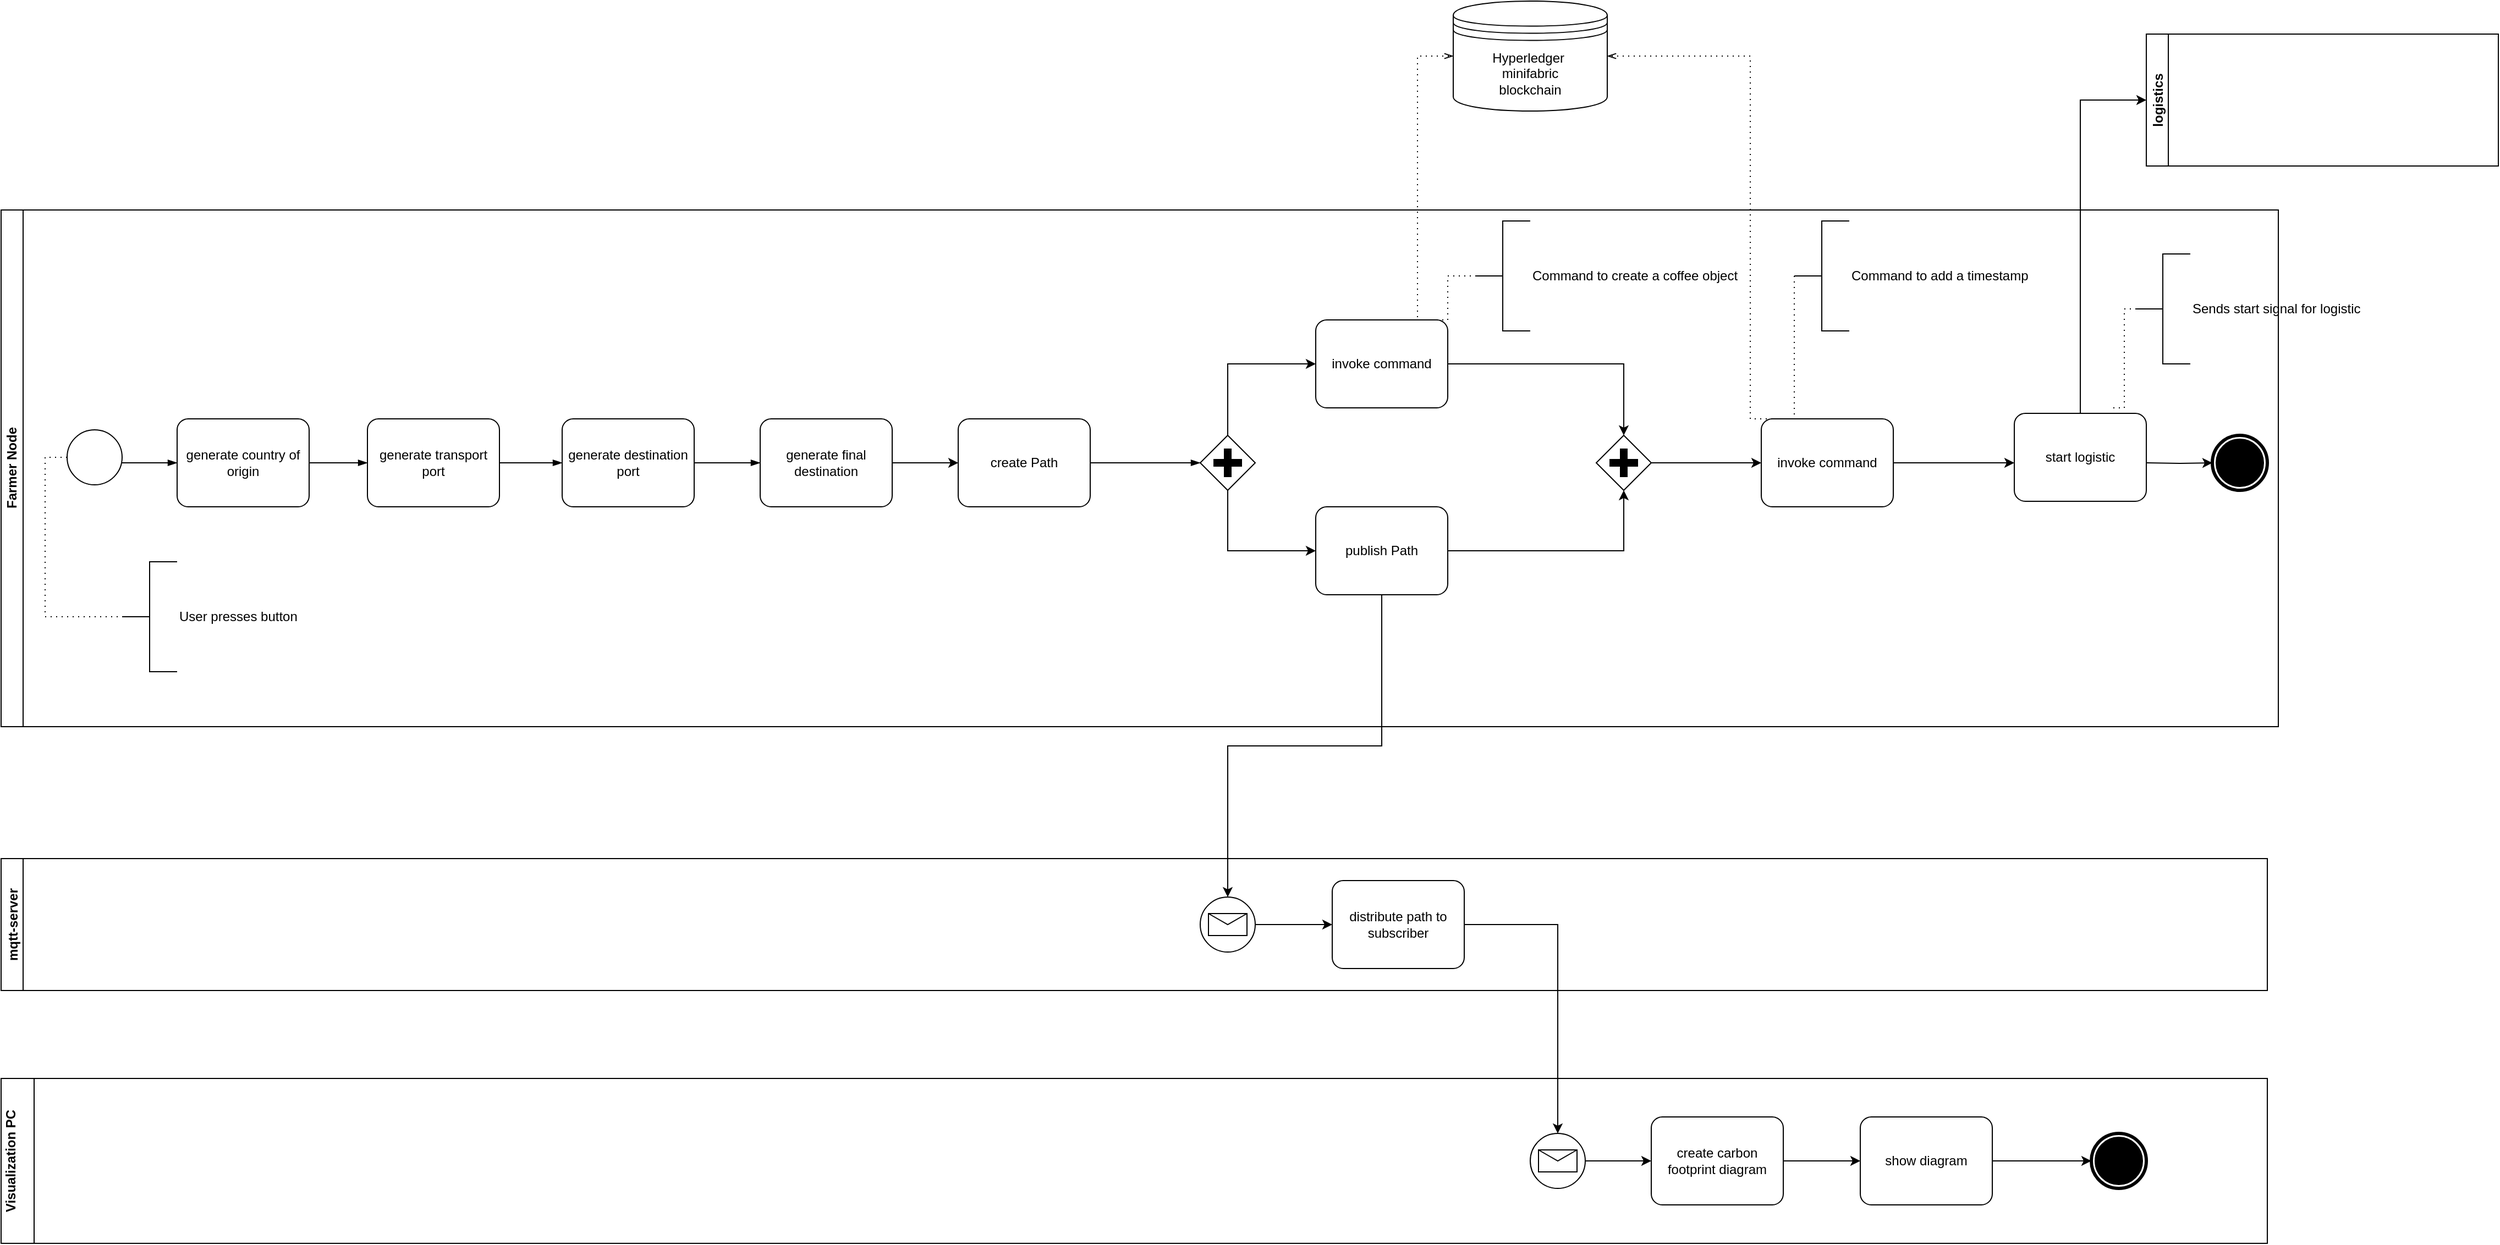 <mxfile version="15.4.0" type="device"><diagram id="prtHgNgQTEPvFCAcTncT" name="Page-1"><mxGraphModel dx="1351" dy="856" grid="1" gridSize="10" guides="1" tooltips="1" connect="1" arrows="1" fold="1" page="1" pageScale="1" pageWidth="827" pageHeight="1169" math="0" shadow="0"><root><mxCell id="0"/><mxCell id="1" parent="0"/><mxCell id="dNxyNK7c78bLwvsdeMH5-20" value="Farmer Node" style="swimlane;html=1;startSize=20;horizontal=0;" parent="1" vertex="1"><mxGeometry x="90" y="200" width="2070" height="470" as="geometry"/></mxCell><mxCell id="51HmH51Qey8qBl8EBwbI-4" value="" style="points=[[0.145,0.145,0],[0.5,0,0],[0.855,0.145,0],[1,0.5,0],[0.855,0.855,0],[0.5,1,0],[0.145,0.855,0],[0,0.5,0]];shape=mxgraph.bpmn.event;html=1;verticalLabelPosition=bottom;labelBackgroundColor=#ffffff;verticalAlign=top;align=center;perimeter=ellipsePerimeter;outlineConnect=0;aspect=fixed;outline=standard;symbol=general;" vertex="1" parent="dNxyNK7c78bLwvsdeMH5-20"><mxGeometry x="60" y="200" width="50" height="50" as="geometry"/></mxCell><mxCell id="51HmH51Qey8qBl8EBwbI-5" value="generate country of origin" style="points=[[0.25,0,0],[0.5,0,0],[0.75,0,0],[1,0.25,0],[1,0.5,0],[1,0.75,0],[0.75,1,0],[0.5,1,0],[0.25,1,0],[0,0.75,0],[0,0.5,0],[0,0.25,0]];shape=mxgraph.bpmn.task;whiteSpace=wrap;rectStyle=rounded;size=10;taskMarker=abstract;" vertex="1" parent="dNxyNK7c78bLwvsdeMH5-20"><mxGeometry x="160" y="190" width="120" height="80" as="geometry"/></mxCell><mxCell id="51HmH51Qey8qBl8EBwbI-6" value="generate transport port" style="points=[[0.25,0,0],[0.5,0,0],[0.75,0,0],[1,0.25,0],[1,0.5,0],[1,0.75,0],[0.75,1,0],[0.5,1,0],[0.25,1,0],[0,0.75,0],[0,0.5,0],[0,0.25,0]];shape=mxgraph.bpmn.task;whiteSpace=wrap;rectStyle=rounded;size=10;taskMarker=abstract;" vertex="1" parent="dNxyNK7c78bLwvsdeMH5-20"><mxGeometry x="333" y="190" width="120" height="80" as="geometry"/></mxCell><mxCell id="51HmH51Qey8qBl8EBwbI-19" style="edgeStyle=orthogonalEdgeStyle;rounded=0;orthogonalLoop=1;jettySize=auto;html=1;entryX=0;entryY=0.5;entryDx=0;entryDy=0;entryPerimeter=0;" edge="1" parent="dNxyNK7c78bLwvsdeMH5-20" source="51HmH51Qey8qBl8EBwbI-7" target="51HmH51Qey8qBl8EBwbI-17"><mxGeometry relative="1" as="geometry"/></mxCell><mxCell id="51HmH51Qey8qBl8EBwbI-7" value="generate destination port" style="points=[[0.25,0,0],[0.5,0,0],[0.75,0,0],[1,0.25,0],[1,0.5,0],[1,0.75,0],[0.75,1,0],[0.5,1,0],[0.25,1,0],[0,0.75,0],[0,0.5,0],[0,0.25,0]];shape=mxgraph.bpmn.task;whiteSpace=wrap;rectStyle=rounded;size=10;taskMarker=abstract;" vertex="1" parent="dNxyNK7c78bLwvsdeMH5-20"><mxGeometry x="510" y="190" width="120" height="80" as="geometry"/></mxCell><mxCell id="51HmH51Qey8qBl8EBwbI-8" value="generate final destination" style="points=[[0.25,0,0],[0.5,0,0],[0.75,0,0],[1,0.25,0],[1,0.5,0],[1,0.75,0],[0.75,1,0],[0.5,1,0],[0.25,1,0],[0,0.75,0],[0,0.5,0],[0,0.25,0]];shape=mxgraph.bpmn.task;whiteSpace=wrap;rectStyle=rounded;size=10;taskMarker=abstract;" vertex="1" parent="dNxyNK7c78bLwvsdeMH5-20"><mxGeometry x="690" y="190" width="120" height="80" as="geometry"/></mxCell><mxCell id="51HmH51Qey8qBl8EBwbI-10" value="" style="edgeStyle=elbowEdgeStyle;fontSize=12;html=1;endArrow=blockThin;endFill=1;rounded=0;exitX=1;exitY=0.5;exitDx=0;exitDy=0;exitPerimeter=0;entryX=0;entryY=0.5;entryDx=0;entryDy=0;entryPerimeter=0;" edge="1" parent="dNxyNK7c78bLwvsdeMH5-20" source="51HmH51Qey8qBl8EBwbI-5" target="51HmH51Qey8qBl8EBwbI-6"><mxGeometry width="160" relative="1" as="geometry"><mxPoint x="420" y="170" as="sourcePoint"/><mxPoint x="580" y="170" as="targetPoint"/></mxGeometry></mxCell><mxCell id="51HmH51Qey8qBl8EBwbI-12" value="" style="edgeStyle=elbowEdgeStyle;fontSize=12;html=1;endArrow=blockThin;endFill=1;rounded=0;exitX=1;exitY=0.5;exitDx=0;exitDy=0;exitPerimeter=0;entryX=0;entryY=0.5;entryDx=0;entryDy=0;entryPerimeter=0;" edge="1" parent="dNxyNK7c78bLwvsdeMH5-20" source="51HmH51Qey8qBl8EBwbI-7" target="51HmH51Qey8qBl8EBwbI-8"><mxGeometry width="160" relative="1" as="geometry"><mxPoint x="420" y="170" as="sourcePoint"/><mxPoint x="580" y="170" as="targetPoint"/></mxGeometry></mxCell><mxCell id="51HmH51Qey8qBl8EBwbI-13" value="User presses button&lt;br&gt;" style="html=1;shape=mxgraph.flowchart.annotation_2;align=left;labelPosition=right;" vertex="1" parent="dNxyNK7c78bLwvsdeMH5-20"><mxGeometry x="110" y="320" width="50" height="100" as="geometry"/></mxCell><mxCell id="51HmH51Qey8qBl8EBwbI-16" value="" style="edgeStyle=elbowEdgeStyle;fontSize=12;html=1;endFill=0;startFill=0;endSize=6;startSize=6;dashed=1;dashPattern=1 4;endArrow=none;startArrow=none;rounded=0;exitX=0;exitY=0.5;exitDx=0;exitDy=0;exitPerimeter=0;entryX=0;entryY=0.5;entryDx=0;entryDy=0;entryPerimeter=0;" edge="1" parent="dNxyNK7c78bLwvsdeMH5-20" source="51HmH51Qey8qBl8EBwbI-4" target="51HmH51Qey8qBl8EBwbI-13"><mxGeometry width="160" relative="1" as="geometry"><mxPoint x="45" y="205" as="sourcePoint"/><mxPoint x="430" y="120" as="targetPoint"/><Array as="points"><mxPoint x="40" y="320"/></Array></mxGeometry></mxCell><mxCell id="51HmH51Qey8qBl8EBwbI-17" value="create Path" style="points=[[0.25,0,0],[0.5,0,0],[0.75,0,0],[1,0.25,0],[1,0.5,0],[1,0.75,0],[0.75,1,0],[0.5,1,0],[0.25,1,0],[0,0.75,0],[0,0.5,0],[0,0.25,0]];shape=mxgraph.bpmn.task;whiteSpace=wrap;rectStyle=rounded;size=10;taskMarker=abstract;" vertex="1" parent="dNxyNK7c78bLwvsdeMH5-20"><mxGeometry x="870" y="190" width="120" height="80" as="geometry"/></mxCell><mxCell id="51HmH51Qey8qBl8EBwbI-9" value="" style="edgeStyle=elbowEdgeStyle;fontSize=12;html=1;endArrow=blockThin;endFill=1;rounded=0;exitX=1;exitY=0.5;exitDx=0;exitDy=0;exitPerimeter=0;entryX=0;entryY=0.5;entryDx=0;entryDy=0;entryPerimeter=0;" edge="1" parent="dNxyNK7c78bLwvsdeMH5-20" target="51HmH51Qey8qBl8EBwbI-5"><mxGeometry width="160" relative="1" as="geometry"><mxPoint x="110" y="230" as="sourcePoint"/><mxPoint x="160" y="460" as="targetPoint"/></mxGeometry></mxCell><mxCell id="51HmH51Qey8qBl8EBwbI-11" value="" style="edgeStyle=elbowEdgeStyle;fontSize=12;html=1;endArrow=blockThin;endFill=1;rounded=0;exitX=1;exitY=0.5;exitDx=0;exitDy=0;exitPerimeter=0;entryX=0;entryY=0.5;entryDx=0;entryDy=0;entryPerimeter=0;" edge="1" parent="dNxyNK7c78bLwvsdeMH5-20" source="51HmH51Qey8qBl8EBwbI-6" target="51HmH51Qey8qBl8EBwbI-7"><mxGeometry width="160" relative="1" as="geometry"><mxPoint x="460" y="250" as="sourcePoint"/><mxPoint x="510" y="250" as="targetPoint"/></mxGeometry></mxCell><mxCell id="51HmH51Qey8qBl8EBwbI-57" style="edgeStyle=orthogonalEdgeStyle;rounded=0;orthogonalLoop=1;jettySize=auto;html=1;exitX=0.5;exitY=0;exitDx=0;exitDy=0;exitPerimeter=0;entryX=0;entryY=0.5;entryDx=0;entryDy=0;entryPerimeter=0;" edge="1" parent="dNxyNK7c78bLwvsdeMH5-20" source="51HmH51Qey8qBl8EBwbI-20" target="51HmH51Qey8qBl8EBwbI-56"><mxGeometry relative="1" as="geometry"/></mxCell><mxCell id="51HmH51Qey8qBl8EBwbI-58" style="edgeStyle=orthogonalEdgeStyle;rounded=0;orthogonalLoop=1;jettySize=auto;html=1;exitX=0.5;exitY=1;exitDx=0;exitDy=0;exitPerimeter=0;entryX=0;entryY=0.5;entryDx=0;entryDy=0;entryPerimeter=0;" edge="1" parent="dNxyNK7c78bLwvsdeMH5-20" source="51HmH51Qey8qBl8EBwbI-20" target="51HmH51Qey8qBl8EBwbI-68"><mxGeometry relative="1" as="geometry"><mxPoint x="1230" y="325" as="targetPoint"/></mxGeometry></mxCell><mxCell id="51HmH51Qey8qBl8EBwbI-20" value="" style="points=[[0.25,0.25,0],[0.5,0,0],[0.75,0.25,0],[1,0.5,0],[0.75,0.75,0],[0.5,1,0],[0.25,0.75,0],[0,0.5,0]];shape=mxgraph.bpmn.gateway2;html=1;verticalLabelPosition=bottom;labelBackgroundColor=#ffffff;verticalAlign=top;align=center;perimeter=rhombusPerimeter;outlineConnect=0;outline=none;symbol=none;gwType=parallel;" vertex="1" parent="dNxyNK7c78bLwvsdeMH5-20"><mxGeometry x="1090" y="205" width="50" height="50" as="geometry"/></mxCell><mxCell id="51HmH51Qey8qBl8EBwbI-21" value="" style="edgeStyle=elbowEdgeStyle;fontSize=12;html=1;endArrow=blockThin;endFill=1;rounded=0;exitX=1;exitY=0.5;exitDx=0;exitDy=0;exitPerimeter=0;entryX=0;entryY=0.5;entryDx=0;entryDy=0;entryPerimeter=0;" edge="1" parent="dNxyNK7c78bLwvsdeMH5-20" source="51HmH51Qey8qBl8EBwbI-17" target="51HmH51Qey8qBl8EBwbI-20"><mxGeometry width="160" relative="1" as="geometry"><mxPoint x="1080" y="270" as="sourcePoint"/><mxPoint x="1090" y="310" as="targetPoint"/></mxGeometry></mxCell><mxCell id="51HmH51Qey8qBl8EBwbI-60" style="edgeStyle=orthogonalEdgeStyle;rounded=0;orthogonalLoop=1;jettySize=auto;html=1;entryX=0.5;entryY=1;entryDx=0;entryDy=0;entryPerimeter=0;exitX=1;exitY=0.5;exitDx=0;exitDy=0;exitPerimeter=0;" edge="1" parent="dNxyNK7c78bLwvsdeMH5-20" source="51HmH51Qey8qBl8EBwbI-68" target="51HmH51Qey8qBl8EBwbI-59"><mxGeometry relative="1" as="geometry"><mxPoint x="1380" y="310" as="sourcePoint"/></mxGeometry></mxCell><mxCell id="51HmH51Qey8qBl8EBwbI-61" style="edgeStyle=orthogonalEdgeStyle;rounded=0;orthogonalLoop=1;jettySize=auto;html=1;exitX=1;exitY=0.5;exitDx=0;exitDy=0;exitPerimeter=0;entryX=0.5;entryY=0;entryDx=0;entryDy=0;entryPerimeter=0;" edge="1" parent="dNxyNK7c78bLwvsdeMH5-20" source="51HmH51Qey8qBl8EBwbI-56" target="51HmH51Qey8qBl8EBwbI-59"><mxGeometry relative="1" as="geometry"/></mxCell><mxCell id="51HmH51Qey8qBl8EBwbI-56" value="invoke command" style="points=[[0.25,0,0],[0.5,0,0],[0.75,0,0],[1,0.25,0],[1,0.5,0],[1,0.75,0],[0.75,1,0],[0.5,1,0],[0.25,1,0],[0,0.75,0],[0,0.5,0],[0,0.25,0]];shape=mxgraph.bpmn.task;whiteSpace=wrap;rectStyle=rounded;size=10;taskMarker=abstract;" vertex="1" parent="dNxyNK7c78bLwvsdeMH5-20"><mxGeometry x="1195" y="100" width="120" height="80" as="geometry"/></mxCell><mxCell id="51HmH51Qey8qBl8EBwbI-63" style="edgeStyle=orthogonalEdgeStyle;rounded=0;orthogonalLoop=1;jettySize=auto;html=1;exitX=1;exitY=0.5;exitDx=0;exitDy=0;exitPerimeter=0;entryX=0;entryY=0.5;entryDx=0;entryDy=0;entryPerimeter=0;" edge="1" parent="dNxyNK7c78bLwvsdeMH5-20" source="51HmH51Qey8qBl8EBwbI-59" target="51HmH51Qey8qBl8EBwbI-62"><mxGeometry relative="1" as="geometry"/></mxCell><mxCell id="51HmH51Qey8qBl8EBwbI-59" value="" style="points=[[0.25,0.25,0],[0.5,0,0],[0.75,0.25,0],[1,0.5,0],[0.75,0.75,0],[0.5,1,0],[0.25,0.75,0],[0,0.5,0]];shape=mxgraph.bpmn.gateway2;html=1;verticalLabelPosition=bottom;labelBackgroundColor=#ffffff;verticalAlign=top;align=center;perimeter=rhombusPerimeter;outlineConnect=0;outline=none;symbol=none;gwType=parallel;" vertex="1" parent="dNxyNK7c78bLwvsdeMH5-20"><mxGeometry x="1450" y="205" width="50" height="50" as="geometry"/></mxCell><mxCell id="51HmH51Qey8qBl8EBwbI-65" style="edgeStyle=orthogonalEdgeStyle;rounded=0;orthogonalLoop=1;jettySize=auto;html=1;exitX=1;exitY=0.5;exitDx=0;exitDy=0;exitPerimeter=0;entryX=0;entryY=0.5;entryDx=0;entryDy=0;entryPerimeter=0;" edge="1" parent="dNxyNK7c78bLwvsdeMH5-20" source="51HmH51Qey8qBl8EBwbI-62"><mxGeometry relative="1" as="geometry"><mxPoint x="1830" y="230" as="targetPoint"/></mxGeometry></mxCell><mxCell id="51HmH51Qey8qBl8EBwbI-62" value="invoke command" style="points=[[0.25,0,0],[0.5,0,0],[0.75,0,0],[1,0.25,0],[1,0.5,0],[1,0.75,0],[0.75,1,0],[0.5,1,0],[0.25,1,0],[0,0.75,0],[0,0.5,0],[0,0.25,0]];shape=mxgraph.bpmn.task;whiteSpace=wrap;rectStyle=rounded;size=10;taskMarker=abstract;" vertex="1" parent="dNxyNK7c78bLwvsdeMH5-20"><mxGeometry x="1600" y="190" width="120" height="80" as="geometry"/></mxCell><mxCell id="51HmH51Qey8qBl8EBwbI-67" style="edgeStyle=orthogonalEdgeStyle;rounded=0;orthogonalLoop=1;jettySize=auto;html=1;entryX=0;entryY=0.5;entryDx=0;entryDy=0;entryPerimeter=0;" edge="1" parent="dNxyNK7c78bLwvsdeMH5-20" target="51HmH51Qey8qBl8EBwbI-66"><mxGeometry relative="1" as="geometry"><mxPoint x="1950" y="230" as="sourcePoint"/></mxGeometry></mxCell><mxCell id="51HmH51Qey8qBl8EBwbI-66" value="" style="points=[[0.145,0.145,0],[0.5,0,0],[0.855,0.145,0],[1,0.5,0],[0.855,0.855,0],[0.5,1,0],[0.145,0.855,0],[0,0.5,0]];shape=mxgraph.bpmn.event;html=1;verticalLabelPosition=bottom;labelBackgroundColor=#ffffff;verticalAlign=top;align=center;perimeter=ellipsePerimeter;outlineConnect=0;aspect=fixed;outline=end;symbol=terminate;" vertex="1" parent="dNxyNK7c78bLwvsdeMH5-20"><mxGeometry x="2010" y="205" width="50" height="50" as="geometry"/></mxCell><mxCell id="51HmH51Qey8qBl8EBwbI-68" value="publish Path" style="points=[[0.25,0,0],[0.5,0,0],[0.75,0,0],[1,0.25,0],[1,0.5,0],[1,0.75,0],[0.75,1,0],[0.5,1,0],[0.25,1,0],[0,0.75,0],[0,0.5,0],[0,0.25,0]];shape=mxgraph.bpmn.task;whiteSpace=wrap;rectStyle=rounded;size=10;taskMarker=abstract;" vertex="1" parent="dNxyNK7c78bLwvsdeMH5-20"><mxGeometry x="1195" y="270" width="120" height="80" as="geometry"/></mxCell><mxCell id="51HmH51Qey8qBl8EBwbI-88" value="Sends start signal for logistic" style="html=1;shape=mxgraph.flowchart.annotation_2;align=left;labelPosition=right;" vertex="1" parent="dNxyNK7c78bLwvsdeMH5-20"><mxGeometry x="1940" y="40" width="50" height="100" as="geometry"/></mxCell><mxCell id="51HmH51Qey8qBl8EBwbI-89" value="start logistic" style="points=[[0.25,0,0],[0.5,0,0],[0.75,0,0],[1,0.25,0],[1,0.5,0],[1,0.75,0],[0.75,1,0],[0.5,1,0],[0.25,1,0],[0,0.75,0],[0,0.5,0],[0,0.25,0]];shape=mxgraph.bpmn.task;whiteSpace=wrap;rectStyle=rounded;size=10;taskMarker=abstract;" vertex="1" parent="dNxyNK7c78bLwvsdeMH5-20"><mxGeometry x="1830" y="185" width="120" height="80" as="geometry"/></mxCell><mxCell id="51HmH51Qey8qBl8EBwbI-95" value="Command to create a coffee object&lt;br&gt;" style="html=1;shape=mxgraph.flowchart.annotation_2;align=left;labelPosition=right;" vertex="1" parent="dNxyNK7c78bLwvsdeMH5-20"><mxGeometry x="1340" y="10" width="50" height="100" as="geometry"/></mxCell><mxCell id="51HmH51Qey8qBl8EBwbI-97" value="Command to add a timestamp" style="html=1;shape=mxgraph.flowchart.annotation_2;align=left;labelPosition=right;" vertex="1" parent="dNxyNK7c78bLwvsdeMH5-20"><mxGeometry x="1630" y="10" width="50" height="100" as="geometry"/></mxCell><mxCell id="51HmH51Qey8qBl8EBwbI-69" value="mqtt-server" style="swimlane;startSize=20;horizontal=0;" vertex="1" parent="1"><mxGeometry x="90" y="790" width="2060" height="120" as="geometry"/></mxCell><mxCell id="51HmH51Qey8qBl8EBwbI-79" style="edgeStyle=orthogonalEdgeStyle;rounded=0;orthogonalLoop=1;jettySize=auto;html=1;exitX=1;exitY=0.5;exitDx=0;exitDy=0;exitPerimeter=0;entryX=0;entryY=0.5;entryDx=0;entryDy=0;entryPerimeter=0;" edge="1" parent="51HmH51Qey8qBl8EBwbI-69" source="51HmH51Qey8qBl8EBwbI-72" target="51HmH51Qey8qBl8EBwbI-75"><mxGeometry relative="1" as="geometry"/></mxCell><mxCell id="51HmH51Qey8qBl8EBwbI-72" value="" style="points=[[0.145,0.145,0],[0.5,0,0],[0.855,0.145,0],[1,0.5,0],[0.855,0.855,0],[0.5,1,0],[0.145,0.855,0],[0,0.5,0]];shape=mxgraph.bpmn.event;html=1;verticalLabelPosition=bottom;labelBackgroundColor=#ffffff;verticalAlign=top;align=center;perimeter=ellipsePerimeter;outlineConnect=0;aspect=fixed;outline=standard;symbol=message;" vertex="1" parent="51HmH51Qey8qBl8EBwbI-69"><mxGeometry x="1090" y="35" width="50" height="50" as="geometry"/></mxCell><mxCell id="51HmH51Qey8qBl8EBwbI-75" value="distribute path to subscriber" style="points=[[0.25,0,0],[0.5,0,0],[0.75,0,0],[1,0.25,0],[1,0.5,0],[1,0.75,0],[0.75,1,0],[0.5,1,0],[0.25,1,0],[0,0.75,0],[0,0.5,0],[0,0.25,0]];shape=mxgraph.bpmn.task;whiteSpace=wrap;rectStyle=rounded;size=10;taskMarker=abstract;" vertex="1" parent="51HmH51Qey8qBl8EBwbI-69"><mxGeometry x="1210" y="20" width="120" height="80" as="geometry"/></mxCell><mxCell id="51HmH51Qey8qBl8EBwbI-73" style="edgeStyle=orthogonalEdgeStyle;rounded=0;orthogonalLoop=1;jettySize=auto;html=1;exitX=0.5;exitY=1;exitDx=0;exitDy=0;exitPerimeter=0;entryX=0.5;entryY=0;entryDx=0;entryDy=0;entryPerimeter=0;" edge="1" parent="1" source="51HmH51Qey8qBl8EBwbI-68" target="51HmH51Qey8qBl8EBwbI-72"><mxGeometry relative="1" as="geometry"/></mxCell><mxCell id="51HmH51Qey8qBl8EBwbI-74" value="Visualization PC&#10;" style="swimlane;startSize=30;horizontal=0;" vertex="1" parent="1"><mxGeometry x="90" y="990" width="2060" height="150" as="geometry"/></mxCell><mxCell id="51HmH51Qey8qBl8EBwbI-81" style="edgeStyle=orthogonalEdgeStyle;rounded=0;orthogonalLoop=1;jettySize=auto;html=1;exitX=1;exitY=0.5;exitDx=0;exitDy=0;exitPerimeter=0;entryX=0;entryY=0.5;entryDx=0;entryDy=0;entryPerimeter=0;" edge="1" parent="51HmH51Qey8qBl8EBwbI-74" source="51HmH51Qey8qBl8EBwbI-77" target="51HmH51Qey8qBl8EBwbI-78"><mxGeometry relative="1" as="geometry"/></mxCell><mxCell id="51HmH51Qey8qBl8EBwbI-77" value="" style="points=[[0.145,0.145,0],[0.5,0,0],[0.855,0.145,0],[1,0.5,0],[0.855,0.855,0],[0.5,1,0],[0.145,0.855,0],[0,0.5,0]];shape=mxgraph.bpmn.event;html=1;verticalLabelPosition=bottom;labelBackgroundColor=#ffffff;verticalAlign=top;align=center;perimeter=ellipsePerimeter;outlineConnect=0;aspect=fixed;outline=standard;symbol=message;" vertex="1" parent="51HmH51Qey8qBl8EBwbI-74"><mxGeometry x="1390" y="50" width="50" height="50" as="geometry"/></mxCell><mxCell id="51HmH51Qey8qBl8EBwbI-83" style="edgeStyle=orthogonalEdgeStyle;rounded=0;orthogonalLoop=1;jettySize=auto;html=1;exitX=1;exitY=0.5;exitDx=0;exitDy=0;exitPerimeter=0;entryX=0;entryY=0.5;entryDx=0;entryDy=0;entryPerimeter=0;" edge="1" parent="51HmH51Qey8qBl8EBwbI-74" source="51HmH51Qey8qBl8EBwbI-78" target="51HmH51Qey8qBl8EBwbI-82"><mxGeometry relative="1" as="geometry"/></mxCell><mxCell id="51HmH51Qey8qBl8EBwbI-78" value="create carbon footprint diagram" style="points=[[0.25,0,0],[0.5,0,0],[0.75,0,0],[1,0.25,0],[1,0.5,0],[1,0.75,0],[0.75,1,0],[0.5,1,0],[0.25,1,0],[0,0.75,0],[0,0.5,0],[0,0.25,0]];shape=mxgraph.bpmn.task;whiteSpace=wrap;rectStyle=rounded;size=10;taskMarker=abstract;" vertex="1" parent="51HmH51Qey8qBl8EBwbI-74"><mxGeometry x="1500" y="35" width="120" height="80" as="geometry"/></mxCell><mxCell id="51HmH51Qey8qBl8EBwbI-85" style="edgeStyle=orthogonalEdgeStyle;rounded=0;orthogonalLoop=1;jettySize=auto;html=1;exitX=1;exitY=0.5;exitDx=0;exitDy=0;exitPerimeter=0;entryX=0;entryY=0.5;entryDx=0;entryDy=0;entryPerimeter=0;" edge="1" parent="51HmH51Qey8qBl8EBwbI-74" source="51HmH51Qey8qBl8EBwbI-82" target="51HmH51Qey8qBl8EBwbI-84"><mxGeometry relative="1" as="geometry"/></mxCell><mxCell id="51HmH51Qey8qBl8EBwbI-82" value="show diagram" style="points=[[0.25,0,0],[0.5,0,0],[0.75,0,0],[1,0.25,0],[1,0.5,0],[1,0.75,0],[0.75,1,0],[0.5,1,0],[0.25,1,0],[0,0.75,0],[0,0.5,0],[0,0.25,0]];shape=mxgraph.bpmn.task;whiteSpace=wrap;rectStyle=rounded;size=10;taskMarker=abstract;" vertex="1" parent="51HmH51Qey8qBl8EBwbI-74"><mxGeometry x="1690" y="35" width="120" height="80" as="geometry"/></mxCell><mxCell id="51HmH51Qey8qBl8EBwbI-84" value="" style="points=[[0.145,0.145,0],[0.5,0,0],[0.855,0.145,0],[1,0.5,0],[0.855,0.855,0],[0.5,1,0],[0.145,0.855,0],[0,0.5,0]];shape=mxgraph.bpmn.event;html=1;verticalLabelPosition=bottom;labelBackgroundColor=#ffffff;verticalAlign=top;align=center;perimeter=ellipsePerimeter;outlineConnect=0;aspect=fixed;outline=end;symbol=terminate;" vertex="1" parent="51HmH51Qey8qBl8EBwbI-74"><mxGeometry x="1900" y="50" width="50" height="50" as="geometry"/></mxCell><mxCell id="51HmH51Qey8qBl8EBwbI-80" style="edgeStyle=orthogonalEdgeStyle;rounded=0;orthogonalLoop=1;jettySize=auto;html=1;exitX=1;exitY=0.5;exitDx=0;exitDy=0;exitPerimeter=0;entryX=0.5;entryY=0;entryDx=0;entryDy=0;entryPerimeter=0;" edge="1" parent="1" source="51HmH51Qey8qBl8EBwbI-75" target="51HmH51Qey8qBl8EBwbI-77"><mxGeometry relative="1" as="geometry"/></mxCell><mxCell id="51HmH51Qey8qBl8EBwbI-86" value="logistics" style="swimlane;startSize=20;horizontal=0;" vertex="1" parent="1"><mxGeometry x="2040" y="40" width="320" height="120" as="geometry"/></mxCell><mxCell id="51HmH51Qey8qBl8EBwbI-87" style="edgeStyle=orthogonalEdgeStyle;rounded=0;orthogonalLoop=1;jettySize=auto;html=1;exitX=0.5;exitY=0;exitDx=0;exitDy=0;exitPerimeter=0;entryX=0;entryY=0.5;entryDx=0;entryDy=0;" edge="1" parent="1" source="51HmH51Qey8qBl8EBwbI-89" target="51HmH51Qey8qBl8EBwbI-86"><mxGeometry relative="1" as="geometry"><mxPoint x="1945" y="405" as="sourcePoint"/></mxGeometry></mxCell><mxCell id="51HmH51Qey8qBl8EBwbI-90" value="" style="edgeStyle=elbowEdgeStyle;fontSize=12;html=1;endFill=0;startFill=0;endSize=6;startSize=6;dashed=1;dashPattern=1 4;endArrow=none;startArrow=none;rounded=0;entryX=0;entryY=0.5;entryDx=0;entryDy=0;entryPerimeter=0;" edge="1" parent="1" target="51HmH51Qey8qBl8EBwbI-88"><mxGeometry width="160" relative="1" as="geometry"><mxPoint x="2010" y="380" as="sourcePoint"/><mxPoint x="2170" y="390" as="targetPoint"/></mxGeometry></mxCell><mxCell id="51HmH51Qey8qBl8EBwbI-91" value="Hyperledger&amp;nbsp;&lt;br&gt;minifabric&lt;br&gt;blockchain" style="shape=datastore;whiteSpace=wrap;html=1;" vertex="1" parent="1"><mxGeometry x="1410" y="10" width="140" height="100" as="geometry"/></mxCell><mxCell id="51HmH51Qey8qBl8EBwbI-92" value="" style="edgeStyle=elbowEdgeStyle;fontSize=12;html=1;endFill=0;startFill=0;endSize=6;startSize=6;dashed=1;dashPattern=1 4;endArrow=openThin;startArrow=none;rounded=0;exitX=0.5;exitY=0;exitDx=0;exitDy=0;exitPerimeter=0;entryX=0;entryY=0.5;entryDx=0;entryDy=0;" edge="1" parent="1" source="51HmH51Qey8qBl8EBwbI-56" target="51HmH51Qey8qBl8EBwbI-91"><mxGeometry width="160" relative="1" as="geometry"><mxPoint x="1390" y="400" as="sourcePoint"/><mxPoint x="1550" y="400" as="targetPoint"/></mxGeometry></mxCell><mxCell id="51HmH51Qey8qBl8EBwbI-93" value="" style="edgeStyle=elbowEdgeStyle;fontSize=12;html=1;endFill=0;startFill=0;endSize=6;startSize=6;dashed=1;dashPattern=1 4;endArrow=openThin;startArrow=none;rounded=0;exitX=0.75;exitY=0;exitDx=0;exitDy=0;exitPerimeter=0;entryX=1;entryY=0.5;entryDx=0;entryDy=0;" edge="1" parent="1" source="51HmH51Qey8qBl8EBwbI-62" target="51HmH51Qey8qBl8EBwbI-91"><mxGeometry width="160" relative="1" as="geometry"><mxPoint x="1390" y="400" as="sourcePoint"/><mxPoint x="1550" y="400" as="targetPoint"/><Array as="points"><mxPoint x="1680" y="220"/></Array></mxGeometry></mxCell><mxCell id="51HmH51Qey8qBl8EBwbI-96" value="" style="edgeStyle=elbowEdgeStyle;fontSize=12;html=1;endFill=0;startFill=0;endSize=6;startSize=6;dashed=1;dashPattern=1 4;endArrow=none;startArrow=none;rounded=0;entryX=0;entryY=0.5;entryDx=0;entryDy=0;entryPerimeter=0;" edge="1" parent="1" target="51HmH51Qey8qBl8EBwbI-95"><mxGeometry width="160" relative="1" as="geometry"><mxPoint x="1380" y="300" as="sourcePoint"/><mxPoint x="1550" y="290" as="targetPoint"/></mxGeometry></mxCell><mxCell id="51HmH51Qey8qBl8EBwbI-98" value="" style="edgeStyle=elbowEdgeStyle;fontSize=12;html=1;endFill=0;startFill=0;endSize=6;startSize=6;dashed=1;dashPattern=1 4;endArrow=none;startArrow=none;rounded=0;exitX=0;exitY=0.5;exitDx=0;exitDy=0;exitPerimeter=0;" edge="1" parent="1" source="51HmH51Qey8qBl8EBwbI-97"><mxGeometry width="160" relative="1" as="geometry"><mxPoint x="1780" y="260" as="sourcePoint"/><mxPoint x="1720" y="390" as="targetPoint"/></mxGeometry></mxCell></root></mxGraphModel></diagram></mxfile>